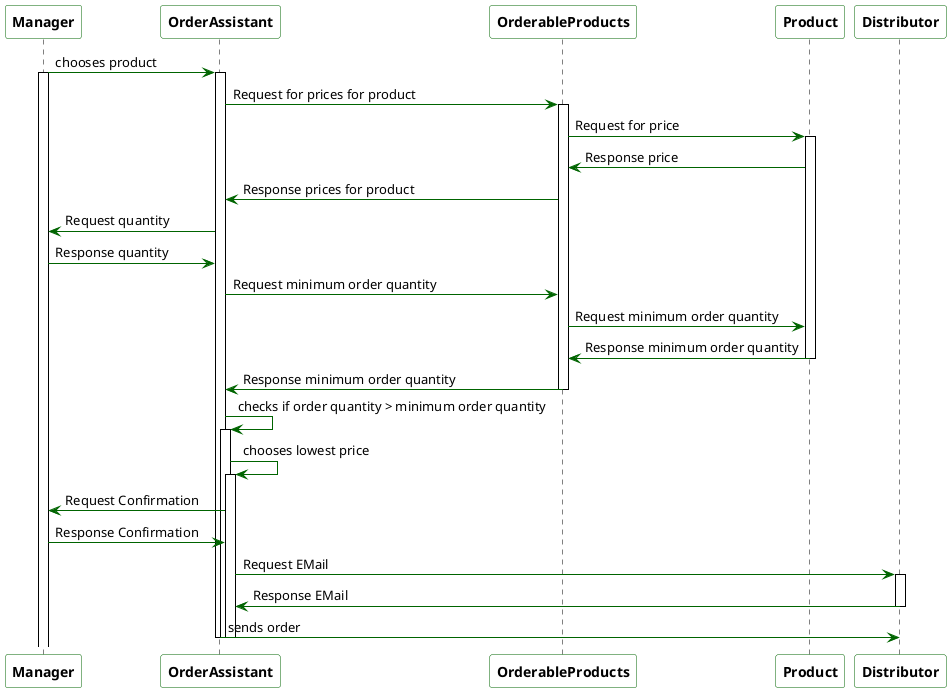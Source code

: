 @startuml

skinparam linetype ortho
'skinparam groupInheritance 3
'skinparam handwritten true
hide circle

skinparam participant{
    BorderColor darkgreen
    BackgroundColor white
    FontStyle bold
}

skinparam arrow{
    Color darkgreen
}

skinparam sequence{
    LifeLineBorderColor black
}

Manager -> OrderAssistant: chooses product
activate Manager
activate OrderAssistant
OrderAssistant -> OrderableProducts: Request for prices for product
activate OrderableProducts
OrderableProducts -> Product: Request for price
activate Product
OrderableProducts <- Product: Response price
OrderAssistant <- OrderableProducts: Response prices for product

Manager <- OrderAssistant: Request quantity
Manager -> OrderAssistant: Response quantity
OrderAssistant -> OrderableProducts: Request minimum order quantity
OrderableProducts -> Product: Request minimum order quantity
Product -> OrderableProducts: Response minimum order quantity
deactivate Product
OrderableProducts -> OrderAssistant: Response minimum order quantity
deactivate OrderableProducts

OrderAssistant -> OrderAssistant: checks if order quantity > minimum order quantity
activate OrderAssistant
OrderAssistant -> OrderAssistant: chooses lowest price
activate OrderAssistant
Manager <- OrderAssistant: Request Confirmation
Manager -> OrderAssistant: Response Confirmation
OrderAssistant -> Distributor: Request EMail
activate Distributor
OrderAssistant <- Distributor: Response EMail
deactivate Distributor
OrderAssistant -> Distributor: sends order
deactivate OrderAssistant
deactivate OrderAssistant
deactivate OrderAssistant

@enduml